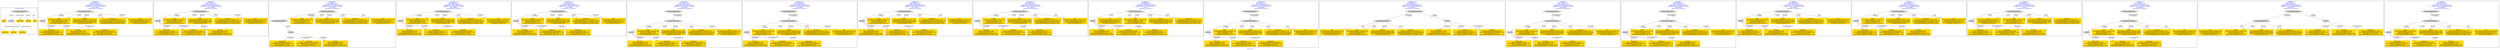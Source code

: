 digraph n0 {
fontcolor="blue"
remincross="true"
label="s01-cb.csv"
subgraph cluster_0 {
label="1-correct model"
n2[style="filled",color="white",fillcolor="lightgray",label="CulturalHeritageObject1"];
n3[shape="plaintext",style="filled",fillcolor="gold",label="Dated"];
n4[style="filled",color="white",fillcolor="lightgray",label="Person1"];
n5[shape="plaintext",style="filled",fillcolor="gold",label="Dimensions"];
n6[shape="plaintext",style="filled",fillcolor="gold",label="Medium"];
n7[shape="plaintext",style="filled",fillcolor="gold",label="Title"];
n8[shape="plaintext",style="filled",fillcolor="gold",label="Begin Date"];
n9[shape="plaintext",style="filled",fillcolor="gold",label="End Date"];
n10[shape="plaintext",style="filled",fillcolor="gold",label="Attribution"];
}
subgraph cluster_1 {
label="candidate 0\nlink coherence:1.0\nnode coherence:1.0\nconfidence:0.5135336302740227\nmapping score:0.6235588291389599\ncost:7.99981\n-precision:0.62-recall:0.62"
n12[style="filled",color="white",fillcolor="lightgray",label="CulturalHeritageObject1"];
n13[style="filled",color="white",fillcolor="lightgray",label="Person1"];
n14[shape="plaintext",style="filled",fillcolor="gold",label="Dated\n[CulturalHeritageObject,created,0.514]\n[Person,dateOfDeath,0.244]\n[Person,dateOfBirth,0.172]\n[CulturalHeritageObject,title,0.07]"];
n15[shape="plaintext",style="filled",fillcolor="gold",label="Medium\n[CulturalHeritageObject,medium,0.791]\n[CulturalHeritageObject,description,0.085]\n[Person,biographicalInformation,0.069]\n[Concept,prefLabel,0.056]"];
n16[shape="plaintext",style="filled",fillcolor="gold",label="Dimensions\n[CulturalHeritageObject,extent,0.779]\n[CulturalHeritageObject,accessionNumber,0.09]\n[CulturalHeritageObject,provenance,0.067]\n[CulturalHeritageObject,description,0.064]"];
n17[shape="plaintext",style="filled",fillcolor="gold",label="Title\n[CulturalHeritageObject,description,0.33]\n[CulturalHeritageObject,title,0.31]\n[Person,biographicalInformation,0.23]\n[Document,classLink,0.13]"];
n18[shape="plaintext",style="filled",fillcolor="gold",label="Begin Date\n[Person,dateOfDeath,0.361]\n[CulturalHeritageObject,created,0.336]\n[Person,dateOfBirth,0.264]\n[CulturalHeritageObject,provenance,0.039]"];
n19[shape="plaintext",style="filled",fillcolor="gold",label="End Date\n[Person,dateOfDeath,0.359]\n[Person,dateOfBirth,0.327]\n[CulturalHeritageObject,created,0.28]\n[CulturalHeritageObject,provenance,0.034]"];
n20[shape="plaintext",style="filled",fillcolor="gold",label="Attribution\n[Person,nameOfThePerson,0.493]\n[CulturalHeritageObject,description,0.193]\n[Document,classLink,0.16]\n[CulturalHeritageObject,provenance,0.154]"];
}
subgraph cluster_2 {
label="candidate 1\nlink coherence:1.0\nnode coherence:1.0\nconfidence:0.5135336302740227\nmapping score:0.6235588291389599\ncost:7.99999\n-precision:0.5-recall:0.5"
n22[style="filled",color="white",fillcolor="lightgray",label="CulturalHeritageObject1"];
n23[style="filled",color="white",fillcolor="lightgray",label="Person2"];
n24[shape="plaintext",style="filled",fillcolor="gold",label="Begin Date\n[Person,dateOfDeath,0.361]\n[CulturalHeritageObject,created,0.336]\n[Person,dateOfBirth,0.264]\n[CulturalHeritageObject,provenance,0.039]"];
n25[shape="plaintext",style="filled",fillcolor="gold",label="Attribution\n[Person,nameOfThePerson,0.493]\n[CulturalHeritageObject,description,0.193]\n[Document,classLink,0.16]\n[CulturalHeritageObject,provenance,0.154]"];
n26[shape="plaintext",style="filled",fillcolor="gold",label="Dated\n[CulturalHeritageObject,created,0.514]\n[Person,dateOfDeath,0.244]\n[Person,dateOfBirth,0.172]\n[CulturalHeritageObject,title,0.07]"];
n27[shape="plaintext",style="filled",fillcolor="gold",label="Medium\n[CulturalHeritageObject,medium,0.791]\n[CulturalHeritageObject,description,0.085]\n[Person,biographicalInformation,0.069]\n[Concept,prefLabel,0.056]"];
n28[shape="plaintext",style="filled",fillcolor="gold",label="Dimensions\n[CulturalHeritageObject,extent,0.779]\n[CulturalHeritageObject,accessionNumber,0.09]\n[CulturalHeritageObject,provenance,0.067]\n[CulturalHeritageObject,description,0.064]"];
n29[shape="plaintext",style="filled",fillcolor="gold",label="Title\n[CulturalHeritageObject,description,0.33]\n[CulturalHeritageObject,title,0.31]\n[Person,biographicalInformation,0.23]\n[Document,classLink,0.13]"];
n30[shape="plaintext",style="filled",fillcolor="gold",label="End Date\n[Person,dateOfDeath,0.359]\n[Person,dateOfBirth,0.327]\n[CulturalHeritageObject,created,0.28]\n[CulturalHeritageObject,provenance,0.034]"];
}
subgraph cluster_3 {
label="candidate 10\nlink coherence:1.0\nnode coherence:1.0\nconfidence:0.5107159637815635\nmapping score:0.6226196069748069\ncost:8.99997\n-precision:0.56-recall:0.62"
n32[style="filled",color="white",fillcolor="lightgray",label="CulturalHeritageObject1"];
n33[style="filled",color="white",fillcolor="lightgray",label="CulturalHeritageObject2"];
n34[style="filled",color="white",fillcolor="lightgray",label="Person2"];
n35[shape="plaintext",style="filled",fillcolor="gold",label="Begin Date\n[Person,dateOfDeath,0.361]\n[CulturalHeritageObject,created,0.336]\n[Person,dateOfBirth,0.264]\n[CulturalHeritageObject,provenance,0.039]"];
n36[shape="plaintext",style="filled",fillcolor="gold",label="Attribution\n[Person,nameOfThePerson,0.493]\n[CulturalHeritageObject,description,0.193]\n[Document,classLink,0.16]\n[CulturalHeritageObject,provenance,0.154]"];
n37[shape="plaintext",style="filled",fillcolor="gold",label="Dated\n[CulturalHeritageObject,created,0.514]\n[Person,dateOfDeath,0.244]\n[Person,dateOfBirth,0.172]\n[CulturalHeritageObject,title,0.07]"];
n38[shape="plaintext",style="filled",fillcolor="gold",label="Medium\n[CulturalHeritageObject,medium,0.791]\n[CulturalHeritageObject,description,0.085]\n[Person,biographicalInformation,0.069]\n[Concept,prefLabel,0.056]"];
n39[shape="plaintext",style="filled",fillcolor="gold",label="Dimensions\n[CulturalHeritageObject,extent,0.779]\n[CulturalHeritageObject,accessionNumber,0.09]\n[CulturalHeritageObject,provenance,0.067]\n[CulturalHeritageObject,description,0.064]"];
n40[shape="plaintext",style="filled",fillcolor="gold",label="End Date\n[Person,dateOfDeath,0.359]\n[Person,dateOfBirth,0.327]\n[CulturalHeritageObject,created,0.28]\n[CulturalHeritageObject,provenance,0.034]"];
n41[shape="plaintext",style="filled",fillcolor="gold",label="Title\n[CulturalHeritageObject,description,0.33]\n[CulturalHeritageObject,title,0.31]\n[Person,biographicalInformation,0.23]\n[Document,classLink,0.13]"];
}
subgraph cluster_4 {
label="candidate 11\nlink coherence:1.0\nnode coherence:1.0\nconfidence:0.5042116963041476\nmapping score:0.6204515178156683\ncost:7.99981\n-precision:0.88-recall:0.88"
n43[style="filled",color="white",fillcolor="lightgray",label="CulturalHeritageObject1"];
n44[style="filled",color="white",fillcolor="lightgray",label="Person1"];
n45[shape="plaintext",style="filled",fillcolor="gold",label="Dated\n[CulturalHeritageObject,created,0.514]\n[Person,dateOfDeath,0.244]\n[Person,dateOfBirth,0.172]\n[CulturalHeritageObject,title,0.07]"];
n46[shape="plaintext",style="filled",fillcolor="gold",label="Medium\n[CulturalHeritageObject,medium,0.791]\n[CulturalHeritageObject,description,0.085]\n[Person,biographicalInformation,0.069]\n[Concept,prefLabel,0.056]"];
n47[shape="plaintext",style="filled",fillcolor="gold",label="Dimensions\n[CulturalHeritageObject,extent,0.779]\n[CulturalHeritageObject,accessionNumber,0.09]\n[CulturalHeritageObject,provenance,0.067]\n[CulturalHeritageObject,description,0.064]"];
n48[shape="plaintext",style="filled",fillcolor="gold",label="Title\n[CulturalHeritageObject,description,0.33]\n[CulturalHeritageObject,title,0.31]\n[Person,biographicalInformation,0.23]\n[Document,classLink,0.13]"];
n49[shape="plaintext",style="filled",fillcolor="gold",label="End Date\n[Person,dateOfDeath,0.359]\n[Person,dateOfBirth,0.327]\n[CulturalHeritageObject,created,0.28]\n[CulturalHeritageObject,provenance,0.034]"];
n50[shape="plaintext",style="filled",fillcolor="gold",label="Begin Date\n[Person,dateOfDeath,0.361]\n[CulturalHeritageObject,created,0.336]\n[Person,dateOfBirth,0.264]\n[CulturalHeritageObject,provenance,0.039]"];
n51[shape="plaintext",style="filled",fillcolor="gold",label="Attribution\n[Person,nameOfThePerson,0.493]\n[CulturalHeritageObject,description,0.193]\n[Document,classLink,0.16]\n[CulturalHeritageObject,provenance,0.154]"];
}
subgraph cluster_5 {
label="candidate 12\nlink coherence:1.0\nnode coherence:1.0\nconfidence:0.5042116963041476\nmapping score:0.6204515178156683\ncost:7.99999\n-precision:0.75-recall:0.75"
n53[style="filled",color="white",fillcolor="lightgray",label="CulturalHeritageObject1"];
n54[style="filled",color="white",fillcolor="lightgray",label="Person2"];
n55[shape="plaintext",style="filled",fillcolor="gold",label="End Date\n[Person,dateOfDeath,0.359]\n[Person,dateOfBirth,0.327]\n[CulturalHeritageObject,created,0.28]\n[CulturalHeritageObject,provenance,0.034]"];
n56[shape="plaintext",style="filled",fillcolor="gold",label="Attribution\n[Person,nameOfThePerson,0.493]\n[CulturalHeritageObject,description,0.193]\n[Document,classLink,0.16]\n[CulturalHeritageObject,provenance,0.154]"];
n57[shape="plaintext",style="filled",fillcolor="gold",label="Dated\n[CulturalHeritageObject,created,0.514]\n[Person,dateOfDeath,0.244]\n[Person,dateOfBirth,0.172]\n[CulturalHeritageObject,title,0.07]"];
n58[shape="plaintext",style="filled",fillcolor="gold",label="Medium\n[CulturalHeritageObject,medium,0.791]\n[CulturalHeritageObject,description,0.085]\n[Person,biographicalInformation,0.069]\n[Concept,prefLabel,0.056]"];
n59[shape="plaintext",style="filled",fillcolor="gold",label="Dimensions\n[CulturalHeritageObject,extent,0.779]\n[CulturalHeritageObject,accessionNumber,0.09]\n[CulturalHeritageObject,provenance,0.067]\n[CulturalHeritageObject,description,0.064]"];
n60[shape="plaintext",style="filled",fillcolor="gold",label="Title\n[CulturalHeritageObject,description,0.33]\n[CulturalHeritageObject,title,0.31]\n[Person,biographicalInformation,0.23]\n[Document,classLink,0.13]"];
n61[shape="plaintext",style="filled",fillcolor="gold",label="Begin Date\n[Person,dateOfDeath,0.361]\n[CulturalHeritageObject,created,0.336]\n[Person,dateOfBirth,0.264]\n[CulturalHeritageObject,provenance,0.039]"];
}
subgraph cluster_6 {
label="candidate 13\nlink coherence:1.0\nnode coherence:1.0\nconfidence:0.5042116963041476\nmapping score:0.6204515178156683\ncost:8.99965\n-precision:0.78-recall:0.88"
n63[style="filled",color="white",fillcolor="lightgray",label="CulturalHeritageObject1"];
n64[style="filled",color="white",fillcolor="lightgray",label="Person1"];
n65[style="filled",color="white",fillcolor="lightgray",label="EuropeanaAggregation1"];
n66[shape="plaintext",style="filled",fillcolor="gold",label="Dated\n[CulturalHeritageObject,created,0.514]\n[Person,dateOfDeath,0.244]\n[Person,dateOfBirth,0.172]\n[CulturalHeritageObject,title,0.07]"];
n67[shape="plaintext",style="filled",fillcolor="gold",label="Medium\n[CulturalHeritageObject,medium,0.791]\n[CulturalHeritageObject,description,0.085]\n[Person,biographicalInformation,0.069]\n[Concept,prefLabel,0.056]"];
n68[shape="plaintext",style="filled",fillcolor="gold",label="Dimensions\n[CulturalHeritageObject,extent,0.779]\n[CulturalHeritageObject,accessionNumber,0.09]\n[CulturalHeritageObject,provenance,0.067]\n[CulturalHeritageObject,description,0.064]"];
n69[shape="plaintext",style="filled",fillcolor="gold",label="Title\n[CulturalHeritageObject,description,0.33]\n[CulturalHeritageObject,title,0.31]\n[Person,biographicalInformation,0.23]\n[Document,classLink,0.13]"];
n70[shape="plaintext",style="filled",fillcolor="gold",label="End Date\n[Person,dateOfDeath,0.359]\n[Person,dateOfBirth,0.327]\n[CulturalHeritageObject,created,0.28]\n[CulturalHeritageObject,provenance,0.034]"];
n71[shape="plaintext",style="filled",fillcolor="gold",label="Begin Date\n[Person,dateOfDeath,0.361]\n[CulturalHeritageObject,created,0.336]\n[Person,dateOfBirth,0.264]\n[CulturalHeritageObject,provenance,0.039]"];
n72[shape="plaintext",style="filled",fillcolor="gold",label="Attribution\n[Person,nameOfThePerson,0.493]\n[CulturalHeritageObject,description,0.193]\n[Document,classLink,0.16]\n[CulturalHeritageObject,provenance,0.154]"];
}
subgraph cluster_7 {
label="candidate 14\nlink coherence:1.0\nnode coherence:1.0\nconfidence:0.5042116963041476\nmapping score:0.6204515178156683\ncost:8.99983\n-precision:0.67-recall:0.75"
n74[style="filled",color="white",fillcolor="lightgray",label="CulturalHeritageObject1"];
n75[style="filled",color="white",fillcolor="lightgray",label="Person2"];
n76[style="filled",color="white",fillcolor="lightgray",label="EuropeanaAggregation1"];
n77[shape="plaintext",style="filled",fillcolor="gold",label="End Date\n[Person,dateOfDeath,0.359]\n[Person,dateOfBirth,0.327]\n[CulturalHeritageObject,created,0.28]\n[CulturalHeritageObject,provenance,0.034]"];
n78[shape="plaintext",style="filled",fillcolor="gold",label="Attribution\n[Person,nameOfThePerson,0.493]\n[CulturalHeritageObject,description,0.193]\n[Document,classLink,0.16]\n[CulturalHeritageObject,provenance,0.154]"];
n79[shape="plaintext",style="filled",fillcolor="gold",label="Dated\n[CulturalHeritageObject,created,0.514]\n[Person,dateOfDeath,0.244]\n[Person,dateOfBirth,0.172]\n[CulturalHeritageObject,title,0.07]"];
n80[shape="plaintext",style="filled",fillcolor="gold",label="Medium\n[CulturalHeritageObject,medium,0.791]\n[CulturalHeritageObject,description,0.085]\n[Person,biographicalInformation,0.069]\n[Concept,prefLabel,0.056]"];
n81[shape="plaintext",style="filled",fillcolor="gold",label="Dimensions\n[CulturalHeritageObject,extent,0.779]\n[CulturalHeritageObject,accessionNumber,0.09]\n[CulturalHeritageObject,provenance,0.067]\n[CulturalHeritageObject,description,0.064]"];
n82[shape="plaintext",style="filled",fillcolor="gold",label="Title\n[CulturalHeritageObject,description,0.33]\n[CulturalHeritageObject,title,0.31]\n[Person,biographicalInformation,0.23]\n[Document,classLink,0.13]"];
n83[shape="plaintext",style="filled",fillcolor="gold",label="Begin Date\n[Person,dateOfDeath,0.361]\n[CulturalHeritageObject,created,0.336]\n[Person,dateOfBirth,0.264]\n[CulturalHeritageObject,provenance,0.039]"];
}
subgraph cluster_8 {
label="candidate 15\nlink coherence:1.0\nnode coherence:1.0\nconfidence:0.5013940298116885\nmapping score:0.6195122956515152\ncost:7.99981\n-precision:1.0-recall:1.0"
n85[style="filled",color="white",fillcolor="lightgray",label="CulturalHeritageObject1"];
n86[style="filled",color="white",fillcolor="lightgray",label="Person1"];
n87[shape="plaintext",style="filled",fillcolor="gold",label="Dated\n[CulturalHeritageObject,created,0.514]\n[Person,dateOfDeath,0.244]\n[Person,dateOfBirth,0.172]\n[CulturalHeritageObject,title,0.07]"];
n88[shape="plaintext",style="filled",fillcolor="gold",label="Medium\n[CulturalHeritageObject,medium,0.791]\n[CulturalHeritageObject,description,0.085]\n[Person,biographicalInformation,0.069]\n[Concept,prefLabel,0.056]"];
n89[shape="plaintext",style="filled",fillcolor="gold",label="Dimensions\n[CulturalHeritageObject,extent,0.779]\n[CulturalHeritageObject,accessionNumber,0.09]\n[CulturalHeritageObject,provenance,0.067]\n[CulturalHeritageObject,description,0.064]"];
n90[shape="plaintext",style="filled",fillcolor="gold",label="End Date\n[Person,dateOfDeath,0.359]\n[Person,dateOfBirth,0.327]\n[CulturalHeritageObject,created,0.28]\n[CulturalHeritageObject,provenance,0.034]"];
n91[shape="plaintext",style="filled",fillcolor="gold",label="Begin Date\n[Person,dateOfDeath,0.361]\n[CulturalHeritageObject,created,0.336]\n[Person,dateOfBirth,0.264]\n[CulturalHeritageObject,provenance,0.039]"];
n92[shape="plaintext",style="filled",fillcolor="gold",label="Attribution\n[Person,nameOfThePerson,0.493]\n[CulturalHeritageObject,description,0.193]\n[Document,classLink,0.16]\n[CulturalHeritageObject,provenance,0.154]"];
n93[shape="plaintext",style="filled",fillcolor="gold",label="Title\n[CulturalHeritageObject,description,0.33]\n[CulturalHeritageObject,title,0.31]\n[Person,biographicalInformation,0.23]\n[Document,classLink,0.13]"];
}
subgraph cluster_9 {
label="candidate 16\nlink coherence:1.0\nnode coherence:1.0\nconfidence:0.5013940298116885\nmapping score:0.6195122956515152\ncost:7.99999\n-precision:0.88-recall:0.88"
n95[style="filled",color="white",fillcolor="lightgray",label="CulturalHeritageObject1"];
n96[style="filled",color="white",fillcolor="lightgray",label="Person2"];
n97[shape="plaintext",style="filled",fillcolor="gold",label="End Date\n[Person,dateOfDeath,0.359]\n[Person,dateOfBirth,0.327]\n[CulturalHeritageObject,created,0.28]\n[CulturalHeritageObject,provenance,0.034]"];
n98[shape="plaintext",style="filled",fillcolor="gold",label="Attribution\n[Person,nameOfThePerson,0.493]\n[CulturalHeritageObject,description,0.193]\n[Document,classLink,0.16]\n[CulturalHeritageObject,provenance,0.154]"];
n99[shape="plaintext",style="filled",fillcolor="gold",label="Dated\n[CulturalHeritageObject,created,0.514]\n[Person,dateOfDeath,0.244]\n[Person,dateOfBirth,0.172]\n[CulturalHeritageObject,title,0.07]"];
n100[shape="plaintext",style="filled",fillcolor="gold",label="Medium\n[CulturalHeritageObject,medium,0.791]\n[CulturalHeritageObject,description,0.085]\n[Person,biographicalInformation,0.069]\n[Concept,prefLabel,0.056]"];
n101[shape="plaintext",style="filled",fillcolor="gold",label="Dimensions\n[CulturalHeritageObject,extent,0.779]\n[CulturalHeritageObject,accessionNumber,0.09]\n[CulturalHeritageObject,provenance,0.067]\n[CulturalHeritageObject,description,0.064]"];
n102[shape="plaintext",style="filled",fillcolor="gold",label="Begin Date\n[Person,dateOfDeath,0.361]\n[CulturalHeritageObject,created,0.336]\n[Person,dateOfBirth,0.264]\n[CulturalHeritageObject,provenance,0.039]"];
n103[shape="plaintext",style="filled",fillcolor="gold",label="Title\n[CulturalHeritageObject,description,0.33]\n[CulturalHeritageObject,title,0.31]\n[Person,biographicalInformation,0.23]\n[Document,classLink,0.13]"];
}
subgraph cluster_10 {
label="candidate 17\nlink coherence:1.0\nnode coherence:1.0\nconfidence:0.5013940298116885\nmapping score:0.6195122956515152\ncost:8.0\n-precision:1.0-recall:1.0"
n105[style="filled",color="white",fillcolor="lightgray",label="CulturalHeritageObject2"];
n106[style="filled",color="white",fillcolor="lightgray",label="Person2"];
n107[shape="plaintext",style="filled",fillcolor="gold",label="End Date\n[Person,dateOfDeath,0.359]\n[Person,dateOfBirth,0.327]\n[CulturalHeritageObject,created,0.28]\n[CulturalHeritageObject,provenance,0.034]"];
n108[shape="plaintext",style="filled",fillcolor="gold",label="Attribution\n[Person,nameOfThePerson,0.493]\n[CulturalHeritageObject,description,0.193]\n[Document,classLink,0.16]\n[CulturalHeritageObject,provenance,0.154]"];
n109[shape="plaintext",style="filled",fillcolor="gold",label="Begin Date\n[Person,dateOfDeath,0.361]\n[CulturalHeritageObject,created,0.336]\n[Person,dateOfBirth,0.264]\n[CulturalHeritageObject,provenance,0.039]"];
n110[shape="plaintext",style="filled",fillcolor="gold",label="Title\n[CulturalHeritageObject,description,0.33]\n[CulturalHeritageObject,title,0.31]\n[Person,biographicalInformation,0.23]\n[Document,classLink,0.13]"];
n111[shape="plaintext",style="filled",fillcolor="gold",label="Dated\n[CulturalHeritageObject,created,0.514]\n[Person,dateOfDeath,0.244]\n[Person,dateOfBirth,0.172]\n[CulturalHeritageObject,title,0.07]"];
n112[shape="plaintext",style="filled",fillcolor="gold",label="Medium\n[CulturalHeritageObject,medium,0.791]\n[CulturalHeritageObject,description,0.085]\n[Person,biographicalInformation,0.069]\n[Concept,prefLabel,0.056]"];
n113[shape="plaintext",style="filled",fillcolor="gold",label="Dimensions\n[CulturalHeritageObject,extent,0.779]\n[CulturalHeritageObject,accessionNumber,0.09]\n[CulturalHeritageObject,provenance,0.067]\n[CulturalHeritageObject,description,0.064]"];
}
subgraph cluster_11 {
label="candidate 18\nlink coherence:1.0\nnode coherence:1.0\nconfidence:0.5013940298116885\nmapping score:0.6195122956515152\ncost:8.99965\n-precision:0.89-recall:1.0"
n115[style="filled",color="white",fillcolor="lightgray",label="CulturalHeritageObject1"];
n116[style="filled",color="white",fillcolor="lightgray",label="Person1"];
n117[style="filled",color="white",fillcolor="lightgray",label="EuropeanaAggregation1"];
n118[shape="plaintext",style="filled",fillcolor="gold",label="Dated\n[CulturalHeritageObject,created,0.514]\n[Person,dateOfDeath,0.244]\n[Person,dateOfBirth,0.172]\n[CulturalHeritageObject,title,0.07]"];
n119[shape="plaintext",style="filled",fillcolor="gold",label="Medium\n[CulturalHeritageObject,medium,0.791]\n[CulturalHeritageObject,description,0.085]\n[Person,biographicalInformation,0.069]\n[Concept,prefLabel,0.056]"];
n120[shape="plaintext",style="filled",fillcolor="gold",label="Dimensions\n[CulturalHeritageObject,extent,0.779]\n[CulturalHeritageObject,accessionNumber,0.09]\n[CulturalHeritageObject,provenance,0.067]\n[CulturalHeritageObject,description,0.064]"];
n121[shape="plaintext",style="filled",fillcolor="gold",label="End Date\n[Person,dateOfDeath,0.359]\n[Person,dateOfBirth,0.327]\n[CulturalHeritageObject,created,0.28]\n[CulturalHeritageObject,provenance,0.034]"];
n122[shape="plaintext",style="filled",fillcolor="gold",label="Begin Date\n[Person,dateOfDeath,0.361]\n[CulturalHeritageObject,created,0.336]\n[Person,dateOfBirth,0.264]\n[CulturalHeritageObject,provenance,0.039]"];
n123[shape="plaintext",style="filled",fillcolor="gold",label="Attribution\n[Person,nameOfThePerson,0.493]\n[CulturalHeritageObject,description,0.193]\n[Document,classLink,0.16]\n[CulturalHeritageObject,provenance,0.154]"];
n124[shape="plaintext",style="filled",fillcolor="gold",label="Title\n[CulturalHeritageObject,description,0.33]\n[CulturalHeritageObject,title,0.31]\n[Person,biographicalInformation,0.23]\n[Document,classLink,0.13]"];
}
subgraph cluster_12 {
label="candidate 19\nlink coherence:1.0\nnode coherence:1.0\nconfidence:0.5013940298116885\nmapping score:0.6195122956515152\ncost:8.99978\n-precision:0.78-recall:0.88"
n126[style="filled",color="white",fillcolor="lightgray",label="CulturalHeritageObject1"];
n127[style="filled",color="white",fillcolor="lightgray",label="CulturalHeritageObject2"];
n128[style="filled",color="white",fillcolor="lightgray",label="Person1"];
n129[shape="plaintext",style="filled",fillcolor="gold",label="End Date\n[Person,dateOfDeath,0.359]\n[Person,dateOfBirth,0.327]\n[CulturalHeritageObject,created,0.28]\n[CulturalHeritageObject,provenance,0.034]"];
n130[shape="plaintext",style="filled",fillcolor="gold",label="Begin Date\n[Person,dateOfDeath,0.361]\n[CulturalHeritageObject,created,0.336]\n[Person,dateOfBirth,0.264]\n[CulturalHeritageObject,provenance,0.039]"];
n131[shape="plaintext",style="filled",fillcolor="gold",label="Attribution\n[Person,nameOfThePerson,0.493]\n[CulturalHeritageObject,description,0.193]\n[Document,classLink,0.16]\n[CulturalHeritageObject,provenance,0.154]"];
n132[shape="plaintext",style="filled",fillcolor="gold",label="Title\n[CulturalHeritageObject,description,0.33]\n[CulturalHeritageObject,title,0.31]\n[Person,biographicalInformation,0.23]\n[Document,classLink,0.13]"];
n133[shape="plaintext",style="filled",fillcolor="gold",label="Dated\n[CulturalHeritageObject,created,0.514]\n[Person,dateOfDeath,0.244]\n[Person,dateOfBirth,0.172]\n[CulturalHeritageObject,title,0.07]"];
n134[shape="plaintext",style="filled",fillcolor="gold",label="Medium\n[CulturalHeritageObject,medium,0.791]\n[CulturalHeritageObject,description,0.085]\n[Person,biographicalInformation,0.069]\n[Concept,prefLabel,0.056]"];
n135[shape="plaintext",style="filled",fillcolor="gold",label="Dimensions\n[CulturalHeritageObject,extent,0.779]\n[CulturalHeritageObject,accessionNumber,0.09]\n[CulturalHeritageObject,provenance,0.067]\n[CulturalHeritageObject,description,0.064]"];
}
subgraph cluster_13 {
label="candidate 2\nlink coherence:1.0\nnode coherence:1.0\nconfidence:0.5135336302740227\nmapping score:0.6235588291389599\ncost:8.99965\n-precision:0.56-recall:0.62"
n137[style="filled",color="white",fillcolor="lightgray",label="CulturalHeritageObject1"];
n138[style="filled",color="white",fillcolor="lightgray",label="Person1"];
n139[style="filled",color="white",fillcolor="lightgray",label="EuropeanaAggregation1"];
n140[shape="plaintext",style="filled",fillcolor="gold",label="Dated\n[CulturalHeritageObject,created,0.514]\n[Person,dateOfDeath,0.244]\n[Person,dateOfBirth,0.172]\n[CulturalHeritageObject,title,0.07]"];
n141[shape="plaintext",style="filled",fillcolor="gold",label="Medium\n[CulturalHeritageObject,medium,0.791]\n[CulturalHeritageObject,description,0.085]\n[Person,biographicalInformation,0.069]\n[Concept,prefLabel,0.056]"];
n142[shape="plaintext",style="filled",fillcolor="gold",label="Dimensions\n[CulturalHeritageObject,extent,0.779]\n[CulturalHeritageObject,accessionNumber,0.09]\n[CulturalHeritageObject,provenance,0.067]\n[CulturalHeritageObject,description,0.064]"];
n143[shape="plaintext",style="filled",fillcolor="gold",label="Title\n[CulturalHeritageObject,description,0.33]\n[CulturalHeritageObject,title,0.31]\n[Person,biographicalInformation,0.23]\n[Document,classLink,0.13]"];
n144[shape="plaintext",style="filled",fillcolor="gold",label="Begin Date\n[Person,dateOfDeath,0.361]\n[CulturalHeritageObject,created,0.336]\n[Person,dateOfBirth,0.264]\n[CulturalHeritageObject,provenance,0.039]"];
n145[shape="plaintext",style="filled",fillcolor="gold",label="End Date\n[Person,dateOfDeath,0.359]\n[Person,dateOfBirth,0.327]\n[CulturalHeritageObject,created,0.28]\n[CulturalHeritageObject,provenance,0.034]"];
n146[shape="plaintext",style="filled",fillcolor="gold",label="Attribution\n[Person,nameOfThePerson,0.493]\n[CulturalHeritageObject,description,0.193]\n[Document,classLink,0.16]\n[CulturalHeritageObject,provenance,0.154]"];
}
subgraph cluster_14 {
label="candidate 3\nlink coherence:1.0\nnode coherence:1.0\nconfidence:0.5135336302740227\nmapping score:0.6235588291389599\ncost:8.99983\n-precision:0.44-recall:0.5"
n148[style="filled",color="white",fillcolor="lightgray",label="CulturalHeritageObject1"];
n149[style="filled",color="white",fillcolor="lightgray",label="Person2"];
n150[style="filled",color="white",fillcolor="lightgray",label="EuropeanaAggregation1"];
n151[shape="plaintext",style="filled",fillcolor="gold",label="Begin Date\n[Person,dateOfDeath,0.361]\n[CulturalHeritageObject,created,0.336]\n[Person,dateOfBirth,0.264]\n[CulturalHeritageObject,provenance,0.039]"];
n152[shape="plaintext",style="filled",fillcolor="gold",label="Attribution\n[Person,nameOfThePerson,0.493]\n[CulturalHeritageObject,description,0.193]\n[Document,classLink,0.16]\n[CulturalHeritageObject,provenance,0.154]"];
n153[shape="plaintext",style="filled",fillcolor="gold",label="Dated\n[CulturalHeritageObject,created,0.514]\n[Person,dateOfDeath,0.244]\n[Person,dateOfBirth,0.172]\n[CulturalHeritageObject,title,0.07]"];
n154[shape="plaintext",style="filled",fillcolor="gold",label="Medium\n[CulturalHeritageObject,medium,0.791]\n[CulturalHeritageObject,description,0.085]\n[Person,biographicalInformation,0.069]\n[Concept,prefLabel,0.056]"];
n155[shape="plaintext",style="filled",fillcolor="gold",label="Dimensions\n[CulturalHeritageObject,extent,0.779]\n[CulturalHeritageObject,accessionNumber,0.09]\n[CulturalHeritageObject,provenance,0.067]\n[CulturalHeritageObject,description,0.064]"];
n156[shape="plaintext",style="filled",fillcolor="gold",label="Title\n[CulturalHeritageObject,description,0.33]\n[CulturalHeritageObject,title,0.31]\n[Person,biographicalInformation,0.23]\n[Document,classLink,0.13]"];
n157[shape="plaintext",style="filled",fillcolor="gold",label="End Date\n[Person,dateOfDeath,0.359]\n[Person,dateOfBirth,0.327]\n[CulturalHeritageObject,created,0.28]\n[CulturalHeritageObject,provenance,0.034]"];
}
subgraph cluster_15 {
label="candidate 4\nlink coherence:1.0\nnode coherence:1.0\nconfidence:0.5107159637815635\nmapping score:0.6226196069748069\ncost:7.99981\n-precision:0.75-recall:0.75"
n159[style="filled",color="white",fillcolor="lightgray",label="CulturalHeritageObject1"];
n160[style="filled",color="white",fillcolor="lightgray",label="Person1"];
n161[shape="plaintext",style="filled",fillcolor="gold",label="Dated\n[CulturalHeritageObject,created,0.514]\n[Person,dateOfDeath,0.244]\n[Person,dateOfBirth,0.172]\n[CulturalHeritageObject,title,0.07]"];
n162[shape="plaintext",style="filled",fillcolor="gold",label="Medium\n[CulturalHeritageObject,medium,0.791]\n[CulturalHeritageObject,description,0.085]\n[Person,biographicalInformation,0.069]\n[Concept,prefLabel,0.056]"];
n163[shape="plaintext",style="filled",fillcolor="gold",label="Dimensions\n[CulturalHeritageObject,extent,0.779]\n[CulturalHeritageObject,accessionNumber,0.09]\n[CulturalHeritageObject,provenance,0.067]\n[CulturalHeritageObject,description,0.064]"];
n164[shape="plaintext",style="filled",fillcolor="gold",label="Begin Date\n[Person,dateOfDeath,0.361]\n[CulturalHeritageObject,created,0.336]\n[Person,dateOfBirth,0.264]\n[CulturalHeritageObject,provenance,0.039]"];
n165[shape="plaintext",style="filled",fillcolor="gold",label="End Date\n[Person,dateOfDeath,0.359]\n[Person,dateOfBirth,0.327]\n[CulturalHeritageObject,created,0.28]\n[CulturalHeritageObject,provenance,0.034]"];
n166[shape="plaintext",style="filled",fillcolor="gold",label="Attribution\n[Person,nameOfThePerson,0.493]\n[CulturalHeritageObject,description,0.193]\n[Document,classLink,0.16]\n[CulturalHeritageObject,provenance,0.154]"];
n167[shape="plaintext",style="filled",fillcolor="gold",label="Title\n[CulturalHeritageObject,description,0.33]\n[CulturalHeritageObject,title,0.31]\n[Person,biographicalInformation,0.23]\n[Document,classLink,0.13]"];
}
subgraph cluster_16 {
label="candidate 5\nlink coherence:1.0\nnode coherence:1.0\nconfidence:0.5107159637815635\nmapping score:0.6226196069748069\ncost:7.99999\n-precision:0.62-recall:0.62"
n169[style="filled",color="white",fillcolor="lightgray",label="CulturalHeritageObject1"];
n170[style="filled",color="white",fillcolor="lightgray",label="Person2"];
n171[shape="plaintext",style="filled",fillcolor="gold",label="Begin Date\n[Person,dateOfDeath,0.361]\n[CulturalHeritageObject,created,0.336]\n[Person,dateOfBirth,0.264]\n[CulturalHeritageObject,provenance,0.039]"];
n172[shape="plaintext",style="filled",fillcolor="gold",label="Attribution\n[Person,nameOfThePerson,0.493]\n[CulturalHeritageObject,description,0.193]\n[Document,classLink,0.16]\n[CulturalHeritageObject,provenance,0.154]"];
n173[shape="plaintext",style="filled",fillcolor="gold",label="Dated\n[CulturalHeritageObject,created,0.514]\n[Person,dateOfDeath,0.244]\n[Person,dateOfBirth,0.172]\n[CulturalHeritageObject,title,0.07]"];
n174[shape="plaintext",style="filled",fillcolor="gold",label="Medium\n[CulturalHeritageObject,medium,0.791]\n[CulturalHeritageObject,description,0.085]\n[Person,biographicalInformation,0.069]\n[Concept,prefLabel,0.056]"];
n175[shape="plaintext",style="filled",fillcolor="gold",label="Dimensions\n[CulturalHeritageObject,extent,0.779]\n[CulturalHeritageObject,accessionNumber,0.09]\n[CulturalHeritageObject,provenance,0.067]\n[CulturalHeritageObject,description,0.064]"];
n176[shape="plaintext",style="filled",fillcolor="gold",label="End Date\n[Person,dateOfDeath,0.359]\n[Person,dateOfBirth,0.327]\n[CulturalHeritageObject,created,0.28]\n[CulturalHeritageObject,provenance,0.034]"];
n177[shape="plaintext",style="filled",fillcolor="gold",label="Title\n[CulturalHeritageObject,description,0.33]\n[CulturalHeritageObject,title,0.31]\n[Person,biographicalInformation,0.23]\n[Document,classLink,0.13]"];
}
subgraph cluster_17 {
label="candidate 6\nlink coherence:1.0\nnode coherence:1.0\nconfidence:0.5107159637815635\nmapping score:0.6226196069748069\ncost:8.0\n-precision:0.75-recall:0.75"
n179[style="filled",color="white",fillcolor="lightgray",label="CulturalHeritageObject2"];
n180[style="filled",color="white",fillcolor="lightgray",label="Person2"];
n181[shape="plaintext",style="filled",fillcolor="gold",label="Begin Date\n[Person,dateOfDeath,0.361]\n[CulturalHeritageObject,created,0.336]\n[Person,dateOfBirth,0.264]\n[CulturalHeritageObject,provenance,0.039]"];
n182[shape="plaintext",style="filled",fillcolor="gold",label="Attribution\n[Person,nameOfThePerson,0.493]\n[CulturalHeritageObject,description,0.193]\n[Document,classLink,0.16]\n[CulturalHeritageObject,provenance,0.154]"];
n183[shape="plaintext",style="filled",fillcolor="gold",label="End Date\n[Person,dateOfDeath,0.359]\n[Person,dateOfBirth,0.327]\n[CulturalHeritageObject,created,0.28]\n[CulturalHeritageObject,provenance,0.034]"];
n184[shape="plaintext",style="filled",fillcolor="gold",label="Title\n[CulturalHeritageObject,description,0.33]\n[CulturalHeritageObject,title,0.31]\n[Person,biographicalInformation,0.23]\n[Document,classLink,0.13]"];
n185[shape="plaintext",style="filled",fillcolor="gold",label="Dated\n[CulturalHeritageObject,created,0.514]\n[Person,dateOfDeath,0.244]\n[Person,dateOfBirth,0.172]\n[CulturalHeritageObject,title,0.07]"];
n186[shape="plaintext",style="filled",fillcolor="gold",label="Medium\n[CulturalHeritageObject,medium,0.791]\n[CulturalHeritageObject,description,0.085]\n[Person,biographicalInformation,0.069]\n[Concept,prefLabel,0.056]"];
n187[shape="plaintext",style="filled",fillcolor="gold",label="Dimensions\n[CulturalHeritageObject,extent,0.779]\n[CulturalHeritageObject,accessionNumber,0.09]\n[CulturalHeritageObject,provenance,0.067]\n[CulturalHeritageObject,description,0.064]"];
}
subgraph cluster_18 {
label="candidate 7\nlink coherence:1.0\nnode coherence:1.0\nconfidence:0.5107159637815635\nmapping score:0.6226196069748069\ncost:8.99965\n-precision:0.67-recall:0.75"
n189[style="filled",color="white",fillcolor="lightgray",label="CulturalHeritageObject1"];
n190[style="filled",color="white",fillcolor="lightgray",label="Person1"];
n191[style="filled",color="white",fillcolor="lightgray",label="EuropeanaAggregation1"];
n192[shape="plaintext",style="filled",fillcolor="gold",label="Dated\n[CulturalHeritageObject,created,0.514]\n[Person,dateOfDeath,0.244]\n[Person,dateOfBirth,0.172]\n[CulturalHeritageObject,title,0.07]"];
n193[shape="plaintext",style="filled",fillcolor="gold",label="Medium\n[CulturalHeritageObject,medium,0.791]\n[CulturalHeritageObject,description,0.085]\n[Person,biographicalInformation,0.069]\n[Concept,prefLabel,0.056]"];
n194[shape="plaintext",style="filled",fillcolor="gold",label="Dimensions\n[CulturalHeritageObject,extent,0.779]\n[CulturalHeritageObject,accessionNumber,0.09]\n[CulturalHeritageObject,provenance,0.067]\n[CulturalHeritageObject,description,0.064]"];
n195[shape="plaintext",style="filled",fillcolor="gold",label="Begin Date\n[Person,dateOfDeath,0.361]\n[CulturalHeritageObject,created,0.336]\n[Person,dateOfBirth,0.264]\n[CulturalHeritageObject,provenance,0.039]"];
n196[shape="plaintext",style="filled",fillcolor="gold",label="End Date\n[Person,dateOfDeath,0.359]\n[Person,dateOfBirth,0.327]\n[CulturalHeritageObject,created,0.28]\n[CulturalHeritageObject,provenance,0.034]"];
n197[shape="plaintext",style="filled",fillcolor="gold",label="Attribution\n[Person,nameOfThePerson,0.493]\n[CulturalHeritageObject,description,0.193]\n[Document,classLink,0.16]\n[CulturalHeritageObject,provenance,0.154]"];
n198[shape="plaintext",style="filled",fillcolor="gold",label="Title\n[CulturalHeritageObject,description,0.33]\n[CulturalHeritageObject,title,0.31]\n[Person,biographicalInformation,0.23]\n[Document,classLink,0.13]"];
}
subgraph cluster_19 {
label="candidate 8\nlink coherence:1.0\nnode coherence:1.0\nconfidence:0.5107159637815635\nmapping score:0.6226196069748069\ncost:8.99978\n-precision:0.56-recall:0.62"
n200[style="filled",color="white",fillcolor="lightgray",label="CulturalHeritageObject1"];
n201[style="filled",color="white",fillcolor="lightgray",label="CulturalHeritageObject2"];
n202[style="filled",color="white",fillcolor="lightgray",label="Person1"];
n203[shape="plaintext",style="filled",fillcolor="gold",label="Begin Date\n[Person,dateOfDeath,0.361]\n[CulturalHeritageObject,created,0.336]\n[Person,dateOfBirth,0.264]\n[CulturalHeritageObject,provenance,0.039]"];
n204[shape="plaintext",style="filled",fillcolor="gold",label="End Date\n[Person,dateOfDeath,0.359]\n[Person,dateOfBirth,0.327]\n[CulturalHeritageObject,created,0.28]\n[CulturalHeritageObject,provenance,0.034]"];
n205[shape="plaintext",style="filled",fillcolor="gold",label="Attribution\n[Person,nameOfThePerson,0.493]\n[CulturalHeritageObject,description,0.193]\n[Document,classLink,0.16]\n[CulturalHeritageObject,provenance,0.154]"];
n206[shape="plaintext",style="filled",fillcolor="gold",label="Title\n[CulturalHeritageObject,description,0.33]\n[CulturalHeritageObject,title,0.31]\n[Person,biographicalInformation,0.23]\n[Document,classLink,0.13]"];
n207[shape="plaintext",style="filled",fillcolor="gold",label="Dated\n[CulturalHeritageObject,created,0.514]\n[Person,dateOfDeath,0.244]\n[Person,dateOfBirth,0.172]\n[CulturalHeritageObject,title,0.07]"];
n208[shape="plaintext",style="filled",fillcolor="gold",label="Medium\n[CulturalHeritageObject,medium,0.791]\n[CulturalHeritageObject,description,0.085]\n[Person,biographicalInformation,0.069]\n[Concept,prefLabel,0.056]"];
n209[shape="plaintext",style="filled",fillcolor="gold",label="Dimensions\n[CulturalHeritageObject,extent,0.779]\n[CulturalHeritageObject,accessionNumber,0.09]\n[CulturalHeritageObject,provenance,0.067]\n[CulturalHeritageObject,description,0.064]"];
}
subgraph cluster_20 {
label="candidate 9\nlink coherence:1.0\nnode coherence:1.0\nconfidence:0.5107159637815635\nmapping score:0.6226196069748069\ncost:8.99983\n-precision:0.56-recall:0.62"
n211[style="filled",color="white",fillcolor="lightgray",label="CulturalHeritageObject1"];
n212[style="filled",color="white",fillcolor="lightgray",label="Person2"];
n213[style="filled",color="white",fillcolor="lightgray",label="EuropeanaAggregation1"];
n214[shape="plaintext",style="filled",fillcolor="gold",label="Begin Date\n[Person,dateOfDeath,0.361]\n[CulturalHeritageObject,created,0.336]\n[Person,dateOfBirth,0.264]\n[CulturalHeritageObject,provenance,0.039]"];
n215[shape="plaintext",style="filled",fillcolor="gold",label="Attribution\n[Person,nameOfThePerson,0.493]\n[CulturalHeritageObject,description,0.193]\n[Document,classLink,0.16]\n[CulturalHeritageObject,provenance,0.154]"];
n216[shape="plaintext",style="filled",fillcolor="gold",label="Dated\n[CulturalHeritageObject,created,0.514]\n[Person,dateOfDeath,0.244]\n[Person,dateOfBirth,0.172]\n[CulturalHeritageObject,title,0.07]"];
n217[shape="plaintext",style="filled",fillcolor="gold",label="Medium\n[CulturalHeritageObject,medium,0.791]\n[CulturalHeritageObject,description,0.085]\n[Person,biographicalInformation,0.069]\n[Concept,prefLabel,0.056]"];
n218[shape="plaintext",style="filled",fillcolor="gold",label="Dimensions\n[CulturalHeritageObject,extent,0.779]\n[CulturalHeritageObject,accessionNumber,0.09]\n[CulturalHeritageObject,provenance,0.067]\n[CulturalHeritageObject,description,0.064]"];
n219[shape="plaintext",style="filled",fillcolor="gold",label="End Date\n[Person,dateOfDeath,0.359]\n[Person,dateOfBirth,0.327]\n[CulturalHeritageObject,created,0.28]\n[CulturalHeritageObject,provenance,0.034]"];
n220[shape="plaintext",style="filled",fillcolor="gold",label="Title\n[CulturalHeritageObject,description,0.33]\n[CulturalHeritageObject,title,0.31]\n[Person,biographicalInformation,0.23]\n[Document,classLink,0.13]"];
}
n2 -> n3[color="brown",fontcolor="black",label="created"]
n2 -> n4[color="brown",fontcolor="black",label="creator"]
n2 -> n5[color="brown",fontcolor="black",label="extent"]
n2 -> n6[color="brown",fontcolor="black",label="medium"]
n2 -> n7[color="brown",fontcolor="black",label="title"]
n4 -> n8[color="brown",fontcolor="black",label="dateOfBirth"]
n4 -> n9[color="brown",fontcolor="black",label="dateOfDeath"]
n4 -> n10[color="brown",fontcolor="black",label="nameOfThePerson"]
n12 -> n13[color="brown",fontcolor="black",label="creator\nw=0.99981"]
n12 -> n14[color="brown",fontcolor="black",label="created\nw=1.0"]
n12 -> n15[color="brown",fontcolor="black",label="medium\nw=1.0"]
n12 -> n16[color="brown",fontcolor="black",label="extent\nw=1.0"]
n12 -> n17[color="brown",fontcolor="black",label="description\nw=1.0"]
n13 -> n18[color="brown",fontcolor="black",label="dateOfDeath\nw=1.0"]
n13 -> n19[color="brown",fontcolor="black",label="dateOfBirth\nw=1.0"]
n13 -> n20[color="brown",fontcolor="black",label="nameOfThePerson\nw=1.0"]
n22 -> n23[color="brown",fontcolor="black",label="sitter\nw=0.99999"]
n23 -> n24[color="brown",fontcolor="black",label="dateOfDeath\nw=1.0"]
n23 -> n25[color="brown",fontcolor="black",label="nameOfThePerson\nw=1.0"]
n22 -> n26[color="brown",fontcolor="black",label="created\nw=1.0"]
n22 -> n27[color="brown",fontcolor="black",label="medium\nw=1.0"]
n22 -> n28[color="brown",fontcolor="black",label="extent\nw=1.0"]
n22 -> n29[color="brown",fontcolor="black",label="description\nw=1.0"]
n23 -> n30[color="brown",fontcolor="black",label="dateOfBirth\nw=1.0"]
n32 -> n33[color="brown",fontcolor="black",label="isRelatedTo\nw=0.99997"]
n33 -> n34[color="brown",fontcolor="black",label="creator\nw=1.0"]
n34 -> n35[color="brown",fontcolor="black",label="dateOfDeath\nw=1.0"]
n34 -> n36[color="brown",fontcolor="black",label="nameOfThePerson\nw=1.0"]
n32 -> n37[color="brown",fontcolor="black",label="created\nw=1.0"]
n32 -> n38[color="brown",fontcolor="black",label="medium\nw=1.0"]
n32 -> n39[color="brown",fontcolor="black",label="extent\nw=1.0"]
n34 -> n40[color="brown",fontcolor="black",label="dateOfBirth\nw=1.0"]
n32 -> n41[color="brown",fontcolor="black",label="title\nw=1.0"]
n43 -> n44[color="brown",fontcolor="black",label="creator\nw=0.99981"]
n43 -> n45[color="brown",fontcolor="black",label="created\nw=1.0"]
n43 -> n46[color="brown",fontcolor="black",label="medium\nw=1.0"]
n43 -> n47[color="brown",fontcolor="black",label="extent\nw=1.0"]
n43 -> n48[color="brown",fontcolor="black",label="description\nw=1.0"]
n44 -> n49[color="brown",fontcolor="black",label="dateOfDeath\nw=1.0"]
n44 -> n50[color="brown",fontcolor="black",label="dateOfBirth\nw=1.0"]
n44 -> n51[color="brown",fontcolor="black",label="nameOfThePerson\nw=1.0"]
n53 -> n54[color="brown",fontcolor="black",label="sitter\nw=0.99999"]
n54 -> n55[color="brown",fontcolor="black",label="dateOfDeath\nw=1.0"]
n54 -> n56[color="brown",fontcolor="black",label="nameOfThePerson\nw=1.0"]
n53 -> n57[color="brown",fontcolor="black",label="created\nw=1.0"]
n53 -> n58[color="brown",fontcolor="black",label="medium\nw=1.0"]
n53 -> n59[color="brown",fontcolor="black",label="extent\nw=1.0"]
n53 -> n60[color="brown",fontcolor="black",label="description\nw=1.0"]
n54 -> n61[color="brown",fontcolor="black",label="dateOfBirth\nw=1.0"]
n63 -> n64[color="brown",fontcolor="black",label="creator\nw=0.99981"]
n65 -> n63[color="brown",fontcolor="black",label="aggregatedCHO\nw=0.99984"]
n63 -> n66[color="brown",fontcolor="black",label="created\nw=1.0"]
n63 -> n67[color="brown",fontcolor="black",label="medium\nw=1.0"]
n63 -> n68[color="brown",fontcolor="black",label="extent\nw=1.0"]
n63 -> n69[color="brown",fontcolor="black",label="description\nw=1.0"]
n64 -> n70[color="brown",fontcolor="black",label="dateOfDeath\nw=1.0"]
n64 -> n71[color="brown",fontcolor="black",label="dateOfBirth\nw=1.0"]
n64 -> n72[color="brown",fontcolor="black",label="nameOfThePerson\nw=1.0"]
n74 -> n75[color="brown",fontcolor="black",label="sitter\nw=0.99999"]
n76 -> n74[color="brown",fontcolor="black",label="aggregatedCHO\nw=0.99984"]
n75 -> n77[color="brown",fontcolor="black",label="dateOfDeath\nw=1.0"]
n75 -> n78[color="brown",fontcolor="black",label="nameOfThePerson\nw=1.0"]
n74 -> n79[color="brown",fontcolor="black",label="created\nw=1.0"]
n74 -> n80[color="brown",fontcolor="black",label="medium\nw=1.0"]
n74 -> n81[color="brown",fontcolor="black",label="extent\nw=1.0"]
n74 -> n82[color="brown",fontcolor="black",label="description\nw=1.0"]
n75 -> n83[color="brown",fontcolor="black",label="dateOfBirth\nw=1.0"]
n85 -> n86[color="brown",fontcolor="black",label="creator\nw=0.99981"]
n85 -> n87[color="brown",fontcolor="black",label="created\nw=1.0"]
n85 -> n88[color="brown",fontcolor="black",label="medium\nw=1.0"]
n85 -> n89[color="brown",fontcolor="black",label="extent\nw=1.0"]
n86 -> n90[color="brown",fontcolor="black",label="dateOfDeath\nw=1.0"]
n86 -> n91[color="brown",fontcolor="black",label="dateOfBirth\nw=1.0"]
n86 -> n92[color="brown",fontcolor="black",label="nameOfThePerson\nw=1.0"]
n85 -> n93[color="brown",fontcolor="black",label="title\nw=1.0"]
n95 -> n96[color="brown",fontcolor="black",label="sitter\nw=0.99999"]
n96 -> n97[color="brown",fontcolor="black",label="dateOfDeath\nw=1.0"]
n96 -> n98[color="brown",fontcolor="black",label="nameOfThePerson\nw=1.0"]
n95 -> n99[color="brown",fontcolor="black",label="created\nw=1.0"]
n95 -> n100[color="brown",fontcolor="black",label="medium\nw=1.0"]
n95 -> n101[color="brown",fontcolor="black",label="extent\nw=1.0"]
n96 -> n102[color="brown",fontcolor="black",label="dateOfBirth\nw=1.0"]
n95 -> n103[color="brown",fontcolor="black",label="title\nw=1.0"]
n105 -> n106[color="brown",fontcolor="black",label="creator\nw=1.0"]
n106 -> n107[color="brown",fontcolor="black",label="dateOfDeath\nw=1.0"]
n106 -> n108[color="brown",fontcolor="black",label="nameOfThePerson\nw=1.0"]
n106 -> n109[color="brown",fontcolor="black",label="dateOfBirth\nw=1.0"]
n105 -> n110[color="brown",fontcolor="black",label="title\nw=1.0"]
n105 -> n111[color="brown",fontcolor="black",label="created\nw=1.0"]
n105 -> n112[color="brown",fontcolor="black",label="medium\nw=1.0"]
n105 -> n113[color="brown",fontcolor="black",label="extent\nw=1.0"]
n115 -> n116[color="brown",fontcolor="black",label="creator\nw=0.99981"]
n117 -> n115[color="brown",fontcolor="black",label="aggregatedCHO\nw=0.99984"]
n115 -> n118[color="brown",fontcolor="black",label="created\nw=1.0"]
n115 -> n119[color="brown",fontcolor="black",label="medium\nw=1.0"]
n115 -> n120[color="brown",fontcolor="black",label="extent\nw=1.0"]
n116 -> n121[color="brown",fontcolor="black",label="dateOfDeath\nw=1.0"]
n116 -> n122[color="brown",fontcolor="black",label="dateOfBirth\nw=1.0"]
n116 -> n123[color="brown",fontcolor="black",label="nameOfThePerson\nw=1.0"]
n115 -> n124[color="brown",fontcolor="black",label="title\nw=1.0"]
n126 -> n127[color="brown",fontcolor="black",label="isRelatedTo\nw=0.99997"]
n126 -> n128[color="brown",fontcolor="black",label="creator\nw=0.99981"]
n128 -> n129[color="brown",fontcolor="black",label="dateOfDeath\nw=1.0"]
n128 -> n130[color="brown",fontcolor="black",label="dateOfBirth\nw=1.0"]
n128 -> n131[color="brown",fontcolor="black",label="nameOfThePerson\nw=1.0"]
n127 -> n132[color="brown",fontcolor="black",label="title\nw=1.0"]
n127 -> n133[color="brown",fontcolor="black",label="created\nw=1.0"]
n127 -> n134[color="brown",fontcolor="black",label="medium\nw=1.0"]
n127 -> n135[color="brown",fontcolor="black",label="extent\nw=1.0"]
n137 -> n138[color="brown",fontcolor="black",label="creator\nw=0.99981"]
n139 -> n137[color="brown",fontcolor="black",label="aggregatedCHO\nw=0.99984"]
n137 -> n140[color="brown",fontcolor="black",label="created\nw=1.0"]
n137 -> n141[color="brown",fontcolor="black",label="medium\nw=1.0"]
n137 -> n142[color="brown",fontcolor="black",label="extent\nw=1.0"]
n137 -> n143[color="brown",fontcolor="black",label="description\nw=1.0"]
n138 -> n144[color="brown",fontcolor="black",label="dateOfDeath\nw=1.0"]
n138 -> n145[color="brown",fontcolor="black",label="dateOfBirth\nw=1.0"]
n138 -> n146[color="brown",fontcolor="black",label="nameOfThePerson\nw=1.0"]
n148 -> n149[color="brown",fontcolor="black",label="sitter\nw=0.99999"]
n150 -> n148[color="brown",fontcolor="black",label="aggregatedCHO\nw=0.99984"]
n149 -> n151[color="brown",fontcolor="black",label="dateOfDeath\nw=1.0"]
n149 -> n152[color="brown",fontcolor="black",label="nameOfThePerson\nw=1.0"]
n148 -> n153[color="brown",fontcolor="black",label="created\nw=1.0"]
n148 -> n154[color="brown",fontcolor="black",label="medium\nw=1.0"]
n148 -> n155[color="brown",fontcolor="black",label="extent\nw=1.0"]
n148 -> n156[color="brown",fontcolor="black",label="description\nw=1.0"]
n149 -> n157[color="brown",fontcolor="black",label="dateOfBirth\nw=1.0"]
n159 -> n160[color="brown",fontcolor="black",label="creator\nw=0.99981"]
n159 -> n161[color="brown",fontcolor="black",label="created\nw=1.0"]
n159 -> n162[color="brown",fontcolor="black",label="medium\nw=1.0"]
n159 -> n163[color="brown",fontcolor="black",label="extent\nw=1.0"]
n160 -> n164[color="brown",fontcolor="black",label="dateOfDeath\nw=1.0"]
n160 -> n165[color="brown",fontcolor="black",label="dateOfBirth\nw=1.0"]
n160 -> n166[color="brown",fontcolor="black",label="nameOfThePerson\nw=1.0"]
n159 -> n167[color="brown",fontcolor="black",label="title\nw=1.0"]
n169 -> n170[color="brown",fontcolor="black",label="sitter\nw=0.99999"]
n170 -> n171[color="brown",fontcolor="black",label="dateOfDeath\nw=1.0"]
n170 -> n172[color="brown",fontcolor="black",label="nameOfThePerson\nw=1.0"]
n169 -> n173[color="brown",fontcolor="black",label="created\nw=1.0"]
n169 -> n174[color="brown",fontcolor="black",label="medium\nw=1.0"]
n169 -> n175[color="brown",fontcolor="black",label="extent\nw=1.0"]
n170 -> n176[color="brown",fontcolor="black",label="dateOfBirth\nw=1.0"]
n169 -> n177[color="brown",fontcolor="black",label="title\nw=1.0"]
n179 -> n180[color="brown",fontcolor="black",label="creator\nw=1.0"]
n180 -> n181[color="brown",fontcolor="black",label="dateOfDeath\nw=1.0"]
n180 -> n182[color="brown",fontcolor="black",label="nameOfThePerson\nw=1.0"]
n180 -> n183[color="brown",fontcolor="black",label="dateOfBirth\nw=1.0"]
n179 -> n184[color="brown",fontcolor="black",label="title\nw=1.0"]
n179 -> n185[color="brown",fontcolor="black",label="created\nw=1.0"]
n179 -> n186[color="brown",fontcolor="black",label="medium\nw=1.0"]
n179 -> n187[color="brown",fontcolor="black",label="extent\nw=1.0"]
n189 -> n190[color="brown",fontcolor="black",label="creator\nw=0.99981"]
n191 -> n189[color="brown",fontcolor="black",label="aggregatedCHO\nw=0.99984"]
n189 -> n192[color="brown",fontcolor="black",label="created\nw=1.0"]
n189 -> n193[color="brown",fontcolor="black",label="medium\nw=1.0"]
n189 -> n194[color="brown",fontcolor="black",label="extent\nw=1.0"]
n190 -> n195[color="brown",fontcolor="black",label="dateOfDeath\nw=1.0"]
n190 -> n196[color="brown",fontcolor="black",label="dateOfBirth\nw=1.0"]
n190 -> n197[color="brown",fontcolor="black",label="nameOfThePerson\nw=1.0"]
n189 -> n198[color="brown",fontcolor="black",label="title\nw=1.0"]
n200 -> n201[color="brown",fontcolor="black",label="isRelatedTo\nw=0.99997"]
n200 -> n202[color="brown",fontcolor="black",label="creator\nw=0.99981"]
n202 -> n203[color="brown",fontcolor="black",label="dateOfDeath\nw=1.0"]
n202 -> n204[color="brown",fontcolor="black",label="dateOfBirth\nw=1.0"]
n202 -> n205[color="brown",fontcolor="black",label="nameOfThePerson\nw=1.0"]
n201 -> n206[color="brown",fontcolor="black",label="title\nw=1.0"]
n201 -> n207[color="brown",fontcolor="black",label="created\nw=1.0"]
n201 -> n208[color="brown",fontcolor="black",label="medium\nw=1.0"]
n201 -> n209[color="brown",fontcolor="black",label="extent\nw=1.0"]
n211 -> n212[color="brown",fontcolor="black",label="sitter\nw=0.99999"]
n213 -> n211[color="brown",fontcolor="black",label="aggregatedCHO\nw=0.99984"]
n212 -> n214[color="brown",fontcolor="black",label="dateOfDeath\nw=1.0"]
n212 -> n215[color="brown",fontcolor="black",label="nameOfThePerson\nw=1.0"]
n211 -> n216[color="brown",fontcolor="black",label="created\nw=1.0"]
n211 -> n217[color="brown",fontcolor="black",label="medium\nw=1.0"]
n211 -> n218[color="brown",fontcolor="black",label="extent\nw=1.0"]
n212 -> n219[color="brown",fontcolor="black",label="dateOfBirth\nw=1.0"]
n211 -> n220[color="brown",fontcolor="black",label="title\nw=1.0"]
}
